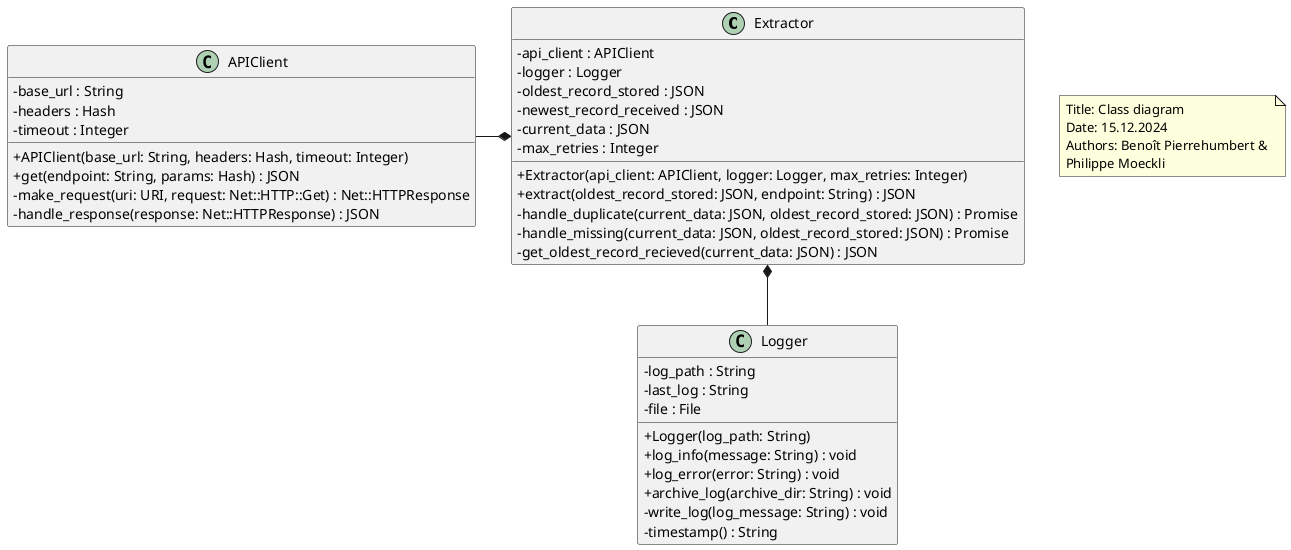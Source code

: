 @startuml

skinparam classAttributeIconSize 0
class Extractor {
  - api_client : APIClient
  - logger : Logger
  - oldest_record_stored : JSON
  - newest_record_received : JSON
  - current_data : JSON
  - max_retries : Integer
  + Extractor(api_client: APIClient, logger: Logger, max_retries: Integer)
  + extract(oldest_record_stored: JSON, endpoint: String) : JSON
  - handle_duplicate(current_data: JSON, oldest_record_stored: JSON) : Promise
  - handle_missing(current_data: JSON, oldest_record_stored: JSON) : Promise
  - get_oldest_record_recieved(current_data: JSON) : JSON
}

class APIClient {
  - base_url : String
  - headers : Hash
  - timeout : Integer
  + APIClient(base_url: String, headers: Hash, timeout: Integer)
  + get(endpoint: String, params: Hash) : JSON
  - make_request(uri: URI, request: Net::HTTP::Get) : Net::HTTPResponse
  - handle_response(response: Net::HTTPResponse) : JSON
}

class Logger {
  - log_path : String
  - last_log : String
  - file : File
  + Logger(log_path: String)
  + log_info(message: String) : void
  + log_error(error: String) : void
  + archive_log(archive_dir: String) : void
  - write_log(log_message: String) : void
  - timestamp() : String
}

Logger -up-*  Extractor
APIClient -right-*  Extractor

note as N1
  Title: Class diagram
  Date: 15.12.2024
  Authors: Benoît Pierrehumbert & 
  Philippe Moeckli
end note
@enduml
